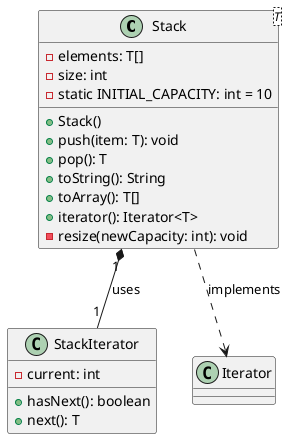 @startuml Stack

class Stack<T> {
  - elements: T[]
  - size: int
  - static INITIAL_CAPACITY: int = 10
  + Stack()
  + push(item: T): void
  + pop(): T
  + toString(): String
  + toArray(): T[]
  + iterator(): Iterator<T>
  - resize(newCapacity: int): void
}

class StackIterator {
  - current: int
  + hasNext(): boolean
  + next(): T
}

Stack "1" *-- "1" StackIterator : uses
Stack ..> Iterator : implements

@enduml
